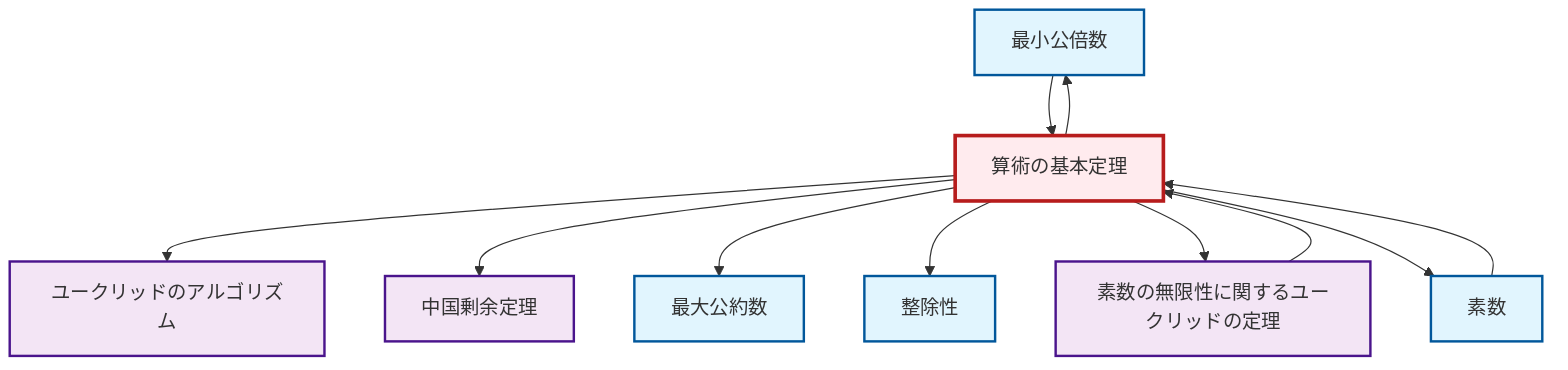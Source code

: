 graph TD
    classDef definition fill:#e1f5fe,stroke:#01579b,stroke-width:2px
    classDef theorem fill:#f3e5f5,stroke:#4a148c,stroke-width:2px
    classDef axiom fill:#fff3e0,stroke:#e65100,stroke-width:2px
    classDef example fill:#e8f5e9,stroke:#1b5e20,stroke-width:2px
    classDef current fill:#ffebee,stroke:#b71c1c,stroke-width:3px
    thm-euclidean-algorithm["ユークリッドのアルゴリズム"]:::theorem
    def-lcm["最小公倍数"]:::definition
    def-divisibility["整除性"]:::definition
    thm-fundamental-arithmetic["算術の基本定理"]:::theorem
    def-prime["素数"]:::definition
    thm-euclid-infinitude-primes["素数の無限性に関するユークリッドの定理"]:::theorem
    thm-chinese-remainder["中国剰余定理"]:::theorem
    def-gcd["最大公約数"]:::definition
    thm-fundamental-arithmetic --> thm-euclidean-algorithm
    thm-fundamental-arithmetic --> thm-chinese-remainder
    thm-fundamental-arithmetic --> def-gcd
    def-lcm --> thm-fundamental-arithmetic
    def-prime --> thm-fundamental-arithmetic
    thm-fundamental-arithmetic --> def-divisibility
    thm-euclid-infinitude-primes --> thm-fundamental-arithmetic
    thm-fundamental-arithmetic --> def-lcm
    thm-fundamental-arithmetic --> thm-euclid-infinitude-primes
    thm-fundamental-arithmetic --> def-prime
    class thm-fundamental-arithmetic current